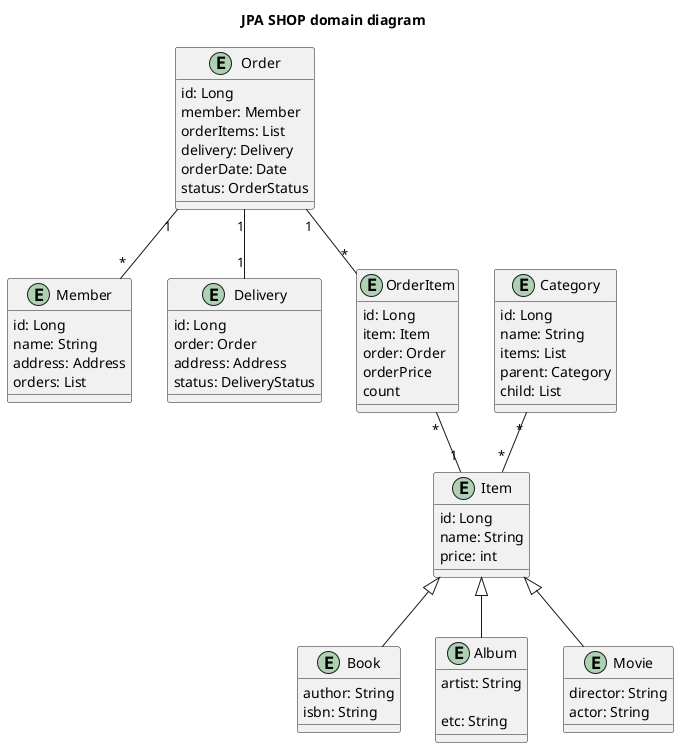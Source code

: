 @startuml
'https://plantuml.com/class-diagram

title JPA SHOP domain diagram

entity Member{
    id: Long
    name: String
    address: Address
    orders: List
}
entity Order{
    id: Long
    member: Member
    orderItems: List
    delivery: Delivery
    orderDate: Date
    status: OrderStatus
}
entity Delivery{
    id: Long
    order: Order
    address: Address
    status: DeliveryStatus
}

entity OrderItem{
    id: Long
    item: Item
    order: Order
    orderPrice
    count
}
entity Item{
    id: Long
    name: String
    price: int
}
entity Book{
    author: String
    isbn: String
}
entity Album{
    artist: String

    etc: String
}
entity Movie{
    director: String
    actor: String
}
entity Category{
    id: Long
    name: String
    items: List
    parent: Category
    child: List
}

Order "1" -- "*" Member
Order "1" -- "1" Delivery
Order "1" -- "*" OrderItem

OrderItem "*" -- "1" Item
Category "*" -- "*" Item

Item <|-- Book
Item <|-- Album
Item <|-- Movie

@enduml